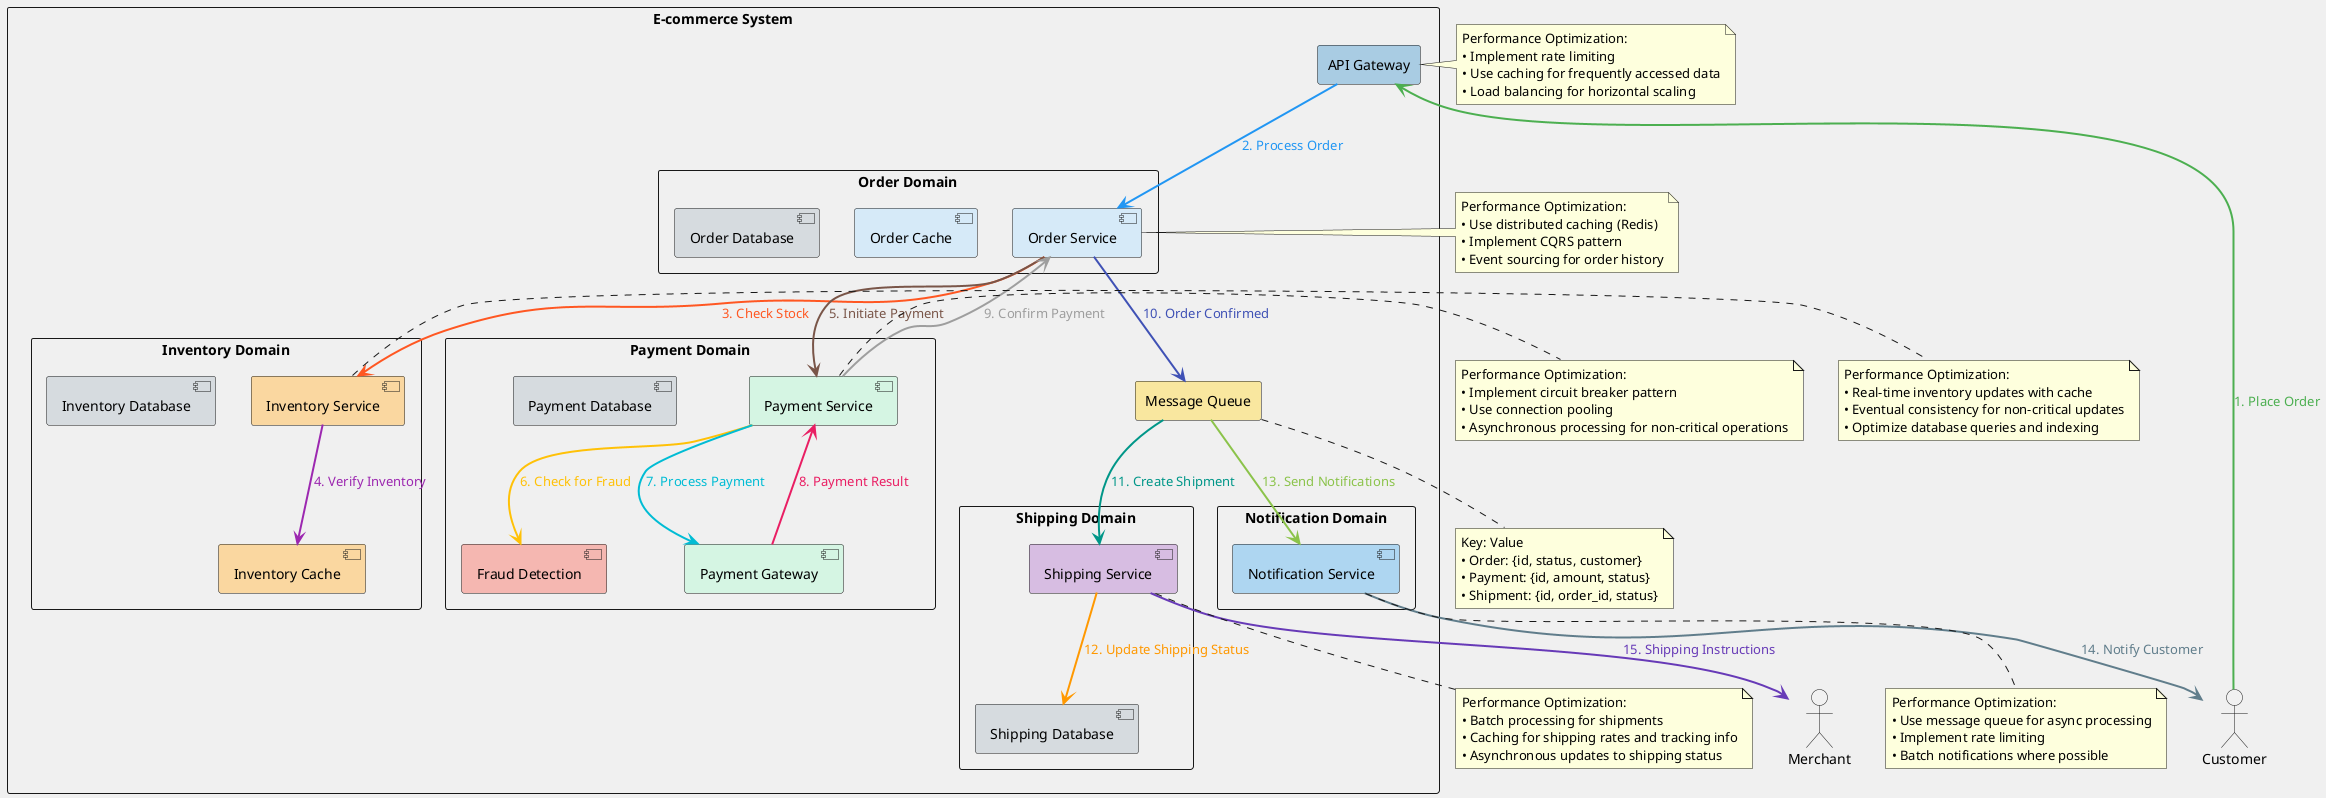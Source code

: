@startuml Order Payment and Shipping System Architecture

skinparam backgroundColor #F0F0F0
allowmixing
!pragma layout dot

rectangle "E-commerce System" {
    rectangle "API Gateway" as apiGateway #A9CCE3
    
    rectangle "Order Domain" {
        component "Order Service" as orderService #D6EAF8
        component "Order Cache" as orderCache #D6EAF8
        component "Order Database" as orderDB #D6DBDF
    }
    
    rectangle "Payment Domain" {
        component "Payment Service" as paymentService #D5F5E3
        component "Payment Gateway" as paymentGateway #D5F5E3
        component "Fraud Detection" as fraudDetection #F5B7B1
        component "Payment Database" as paymentDB #D6DBDF
    }
    
    rectangle "Inventory Domain" {
        component "Inventory Service" as inventoryService #FAD7A0
        component "Inventory Cache" as inventoryCache #FAD7A0
        component "Inventory Database" as inventoryDB #D6DBDF
    }
    
    rectangle "Shipping Domain" {
        component "Shipping Service" as shippingService #D7BDE2
        component "Shipping Database" as shippingDB #D6DBDF
    }
    
    rectangle "Notification Domain" {
        component "Notification Service" as notificationService #AED6F1
    }
    
    rectangle "Message Queue" as messageQueue #F9E79F
}

actor "Customer" as customer
actor "Merchant" as merchant

customer -[#4CAF50,thickness=2]-> apiGateway : <color:#4CAF50>1. Place Order</color>
apiGateway -[#2196F3,thickness=2]-> orderService : <color:#2196F3>2. Process Order</color>
orderService -[#FF5722,thickness=2]-> inventoryService : <color:#FF5722>3. Check Stock</color>
inventoryService -[#9C27B0,thickness=2]-> inventoryCache : <color:#9C27B0>4. Verify Inventory</color>
orderService -[#795548,thickness=2]-> paymentService : <color:#795548>5. Initiate Payment</color>
paymentService -[#FFC107,thickness=2]-> fraudDetection : <color:#FFC107>6. Check for Fraud</color>
paymentService -[#00BCD4,thickness=2]-> paymentGateway : <color:#00BCD4>7. Process Payment</color>
paymentGateway -[#E91E63,thickness=2]-> paymentService : <color:#E91E63>8. Payment Result</color>
paymentService -[#9E9E9E,thickness=2]-> orderService : <color:#9E9E9E>9. Confirm Payment</color>
orderService -[#3F51B5,thickness=2]-> messageQueue : <color:#3F51B5>10. Order Confirmed</color>
messageQueue -[#009688,thickness=2]-> shippingService : <color:#009688>11. Create Shipment</color>
shippingService -[#FF9800,thickness=2]-> shippingDB : <color:#FF9800>12. Update Shipping Status</color>
messageQueue -[#8BC34A,thickness=2]-> notificationService : <color:#8BC34A>13. Send Notifications</color>
notificationService -[#607D8B,thickness=2]-> customer : <color:#607D8B>14. Notify Customer</color>
shippingService -[#673AB7,thickness=2]-> merchant : <color:#673AB7>15. Shipping Instructions</color>

note right of apiGateway
Performance Optimization:
• Implement rate limiting
• Use caching for frequently accessed data
• Load balancing for horizontal scaling
end note

note right of orderService
Performance Optimization:
• Use distributed caching (Redis)
• Implement CQRS pattern
• Event sourcing for order history
end note

note right of inventoryService
Performance Optimization:
• Real-time inventory updates with cache
• Eventual consistency for non-critical updates
• Optimize database queries and indexing
end note

note right of paymentService
Performance Optimization:
• Implement circuit breaker pattern
• Use connection pooling
• Asynchronous processing for non-critical operations
end note

note bottom of shippingService
Performance Optimization:
• Batch processing for shipments
• Caching for shipping rates and tracking info
• Asynchronous updates to shipping status
end note

note bottom of notificationService
Performance Optimization:
• Use message queue for async processing
• Implement rate limiting
• Batch notifications where possible
end note

note bottom of messageQueue
Key: Value
• Order: {id, status, customer}
• Payment: {id, amount, status}
• Shipment: {id, order_id, status}
end note

@enduml
